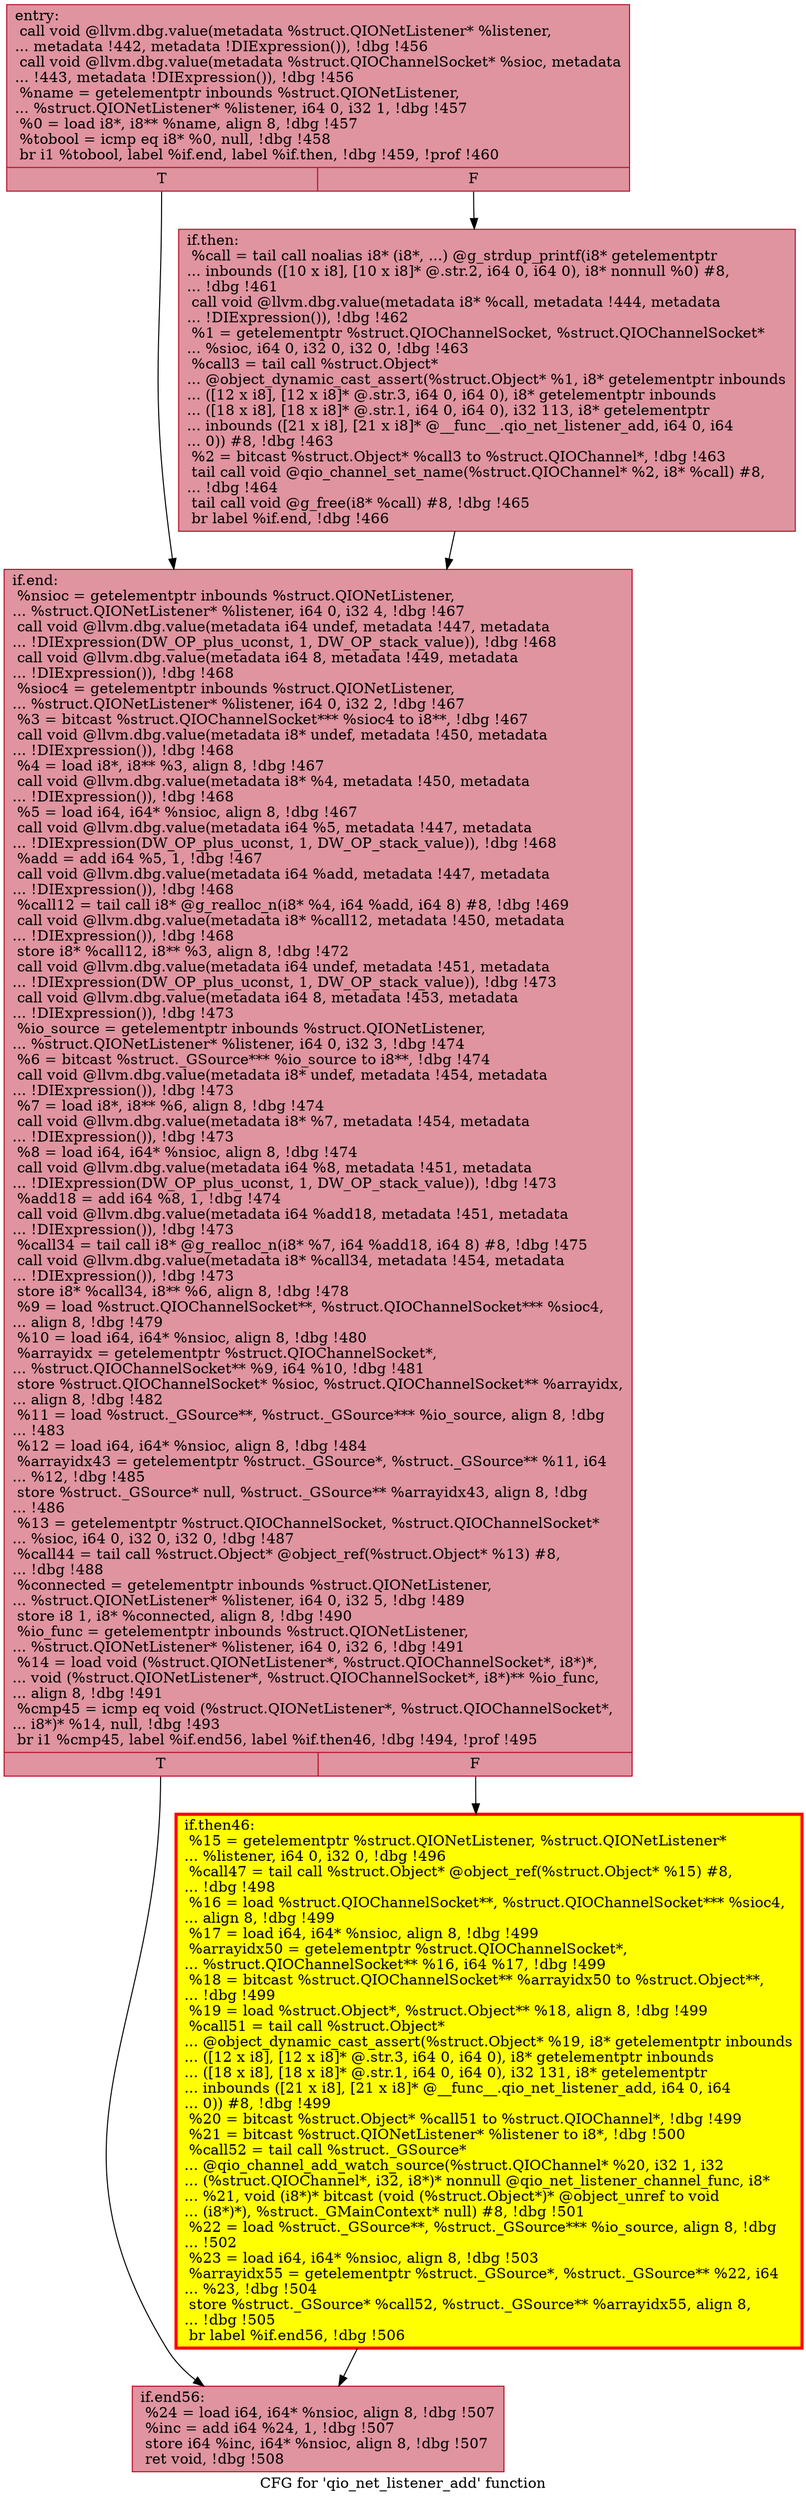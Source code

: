 digraph "CFG for 'qio_net_listener_add' function" {
	label="CFG for 'qio_net_listener_add' function";

	Node0x55d14ec6d160 [shape=record,color="#b70d28ff", style=filled, fillcolor="#b70d2870",label="{entry:\l  call void @llvm.dbg.value(metadata %struct.QIONetListener* %listener,\l... metadata !442, metadata !DIExpression()), !dbg !456\l  call void @llvm.dbg.value(metadata %struct.QIOChannelSocket* %sioc, metadata\l... !443, metadata !DIExpression()), !dbg !456\l  %name = getelementptr inbounds %struct.QIONetListener,\l... %struct.QIONetListener* %listener, i64 0, i32 1, !dbg !457\l  %0 = load i8*, i8** %name, align 8, !dbg !457\l  %tobool = icmp eq i8* %0, null, !dbg !458\l  br i1 %tobool, label %if.end, label %if.then, !dbg !459, !prof !460\l|{<s0>T|<s1>F}}"];
	Node0x55d14ec6d160:s0 -> Node0x55d14ee2e7f0;
	Node0x55d14ec6d160:s1 -> Node0x55d14ee2e7a0;
	Node0x55d14ee2e7a0 [shape=record,color="#b70d28ff", style=filled, fillcolor="#b70d2870",label="{if.then:                                          \l  %call = tail call noalias i8* (i8*, ...) @g_strdup_printf(i8* getelementptr\l... inbounds ([10 x i8], [10 x i8]* @.str.2, i64 0, i64 0), i8* nonnull %0) #8,\l... !dbg !461\l  call void @llvm.dbg.value(metadata i8* %call, metadata !444, metadata\l... !DIExpression()), !dbg !462\l  %1 = getelementptr %struct.QIOChannelSocket, %struct.QIOChannelSocket*\l... %sioc, i64 0, i32 0, i32 0, !dbg !463\l  %call3 = tail call %struct.Object*\l... @object_dynamic_cast_assert(%struct.Object* %1, i8* getelementptr inbounds\l... ([12 x i8], [12 x i8]* @.str.3, i64 0, i64 0), i8* getelementptr inbounds\l... ([18 x i8], [18 x i8]* @.str.1, i64 0, i64 0), i32 113, i8* getelementptr\l... inbounds ([21 x i8], [21 x i8]* @__func__.qio_net_listener_add, i64 0, i64\l... 0)) #8, !dbg !463\l  %2 = bitcast %struct.Object* %call3 to %struct.QIOChannel*, !dbg !463\l  tail call void @qio_channel_set_name(%struct.QIOChannel* %2, i8* %call) #8,\l... !dbg !464\l  tail call void @g_free(i8* %call) #8, !dbg !465\l  br label %if.end, !dbg !466\l}"];
	Node0x55d14ee2e7a0 -> Node0x55d14ee2e7f0;
	Node0x55d14ee2e7f0 [shape=record,color="#b70d28ff", style=filled, fillcolor="#b70d2870",label="{if.end:                                           \l  %nsioc = getelementptr inbounds %struct.QIONetListener,\l... %struct.QIONetListener* %listener, i64 0, i32 4, !dbg !467\l  call void @llvm.dbg.value(metadata i64 undef, metadata !447, metadata\l... !DIExpression(DW_OP_plus_uconst, 1, DW_OP_stack_value)), !dbg !468\l  call void @llvm.dbg.value(metadata i64 8, metadata !449, metadata\l... !DIExpression()), !dbg !468\l  %sioc4 = getelementptr inbounds %struct.QIONetListener,\l... %struct.QIONetListener* %listener, i64 0, i32 2, !dbg !467\l  %3 = bitcast %struct.QIOChannelSocket*** %sioc4 to i8**, !dbg !467\l  call void @llvm.dbg.value(metadata i8* undef, metadata !450, metadata\l... !DIExpression()), !dbg !468\l  %4 = load i8*, i8** %3, align 8, !dbg !467\l  call void @llvm.dbg.value(metadata i8* %4, metadata !450, metadata\l... !DIExpression()), !dbg !468\l  %5 = load i64, i64* %nsioc, align 8, !dbg !467\l  call void @llvm.dbg.value(metadata i64 %5, metadata !447, metadata\l... !DIExpression(DW_OP_plus_uconst, 1, DW_OP_stack_value)), !dbg !468\l  %add = add i64 %5, 1, !dbg !467\l  call void @llvm.dbg.value(metadata i64 %add, metadata !447, metadata\l... !DIExpression()), !dbg !468\l  %call12 = tail call i8* @g_realloc_n(i8* %4, i64 %add, i64 8) #8, !dbg !469\l  call void @llvm.dbg.value(metadata i8* %call12, metadata !450, metadata\l... !DIExpression()), !dbg !468\l  store i8* %call12, i8** %3, align 8, !dbg !472\l  call void @llvm.dbg.value(metadata i64 undef, metadata !451, metadata\l... !DIExpression(DW_OP_plus_uconst, 1, DW_OP_stack_value)), !dbg !473\l  call void @llvm.dbg.value(metadata i64 8, metadata !453, metadata\l... !DIExpression()), !dbg !473\l  %io_source = getelementptr inbounds %struct.QIONetListener,\l... %struct.QIONetListener* %listener, i64 0, i32 3, !dbg !474\l  %6 = bitcast %struct._GSource*** %io_source to i8**, !dbg !474\l  call void @llvm.dbg.value(metadata i8* undef, metadata !454, metadata\l... !DIExpression()), !dbg !473\l  %7 = load i8*, i8** %6, align 8, !dbg !474\l  call void @llvm.dbg.value(metadata i8* %7, metadata !454, metadata\l... !DIExpression()), !dbg !473\l  %8 = load i64, i64* %nsioc, align 8, !dbg !474\l  call void @llvm.dbg.value(metadata i64 %8, metadata !451, metadata\l... !DIExpression(DW_OP_plus_uconst, 1, DW_OP_stack_value)), !dbg !473\l  %add18 = add i64 %8, 1, !dbg !474\l  call void @llvm.dbg.value(metadata i64 %add18, metadata !451, metadata\l... !DIExpression()), !dbg !473\l  %call34 = tail call i8* @g_realloc_n(i8* %7, i64 %add18, i64 8) #8, !dbg !475\l  call void @llvm.dbg.value(metadata i8* %call34, metadata !454, metadata\l... !DIExpression()), !dbg !473\l  store i8* %call34, i8** %6, align 8, !dbg !478\l  %9 = load %struct.QIOChannelSocket**, %struct.QIOChannelSocket*** %sioc4,\l... align 8, !dbg !479\l  %10 = load i64, i64* %nsioc, align 8, !dbg !480\l  %arrayidx = getelementptr %struct.QIOChannelSocket*,\l... %struct.QIOChannelSocket** %9, i64 %10, !dbg !481\l  store %struct.QIOChannelSocket* %sioc, %struct.QIOChannelSocket** %arrayidx,\l... align 8, !dbg !482\l  %11 = load %struct._GSource**, %struct._GSource*** %io_source, align 8, !dbg\l... !483\l  %12 = load i64, i64* %nsioc, align 8, !dbg !484\l  %arrayidx43 = getelementptr %struct._GSource*, %struct._GSource** %11, i64\l... %12, !dbg !485\l  store %struct._GSource* null, %struct._GSource** %arrayidx43, align 8, !dbg\l... !486\l  %13 = getelementptr %struct.QIOChannelSocket, %struct.QIOChannelSocket*\l... %sioc, i64 0, i32 0, i32 0, !dbg !487\l  %call44 = tail call %struct.Object* @object_ref(%struct.Object* %13) #8,\l... !dbg !488\l  %connected = getelementptr inbounds %struct.QIONetListener,\l... %struct.QIONetListener* %listener, i64 0, i32 5, !dbg !489\l  store i8 1, i8* %connected, align 8, !dbg !490\l  %io_func = getelementptr inbounds %struct.QIONetListener,\l... %struct.QIONetListener* %listener, i64 0, i32 6, !dbg !491\l  %14 = load void (%struct.QIONetListener*, %struct.QIOChannelSocket*, i8*)*,\l... void (%struct.QIONetListener*, %struct.QIOChannelSocket*, i8*)** %io_func,\l... align 8, !dbg !491\l  %cmp45 = icmp eq void (%struct.QIONetListener*, %struct.QIOChannelSocket*,\l... i8*)* %14, null, !dbg !493\l  br i1 %cmp45, label %if.end56, label %if.then46, !dbg !494, !prof !495\l|{<s0>T|<s1>F}}"];
	Node0x55d14ee2e7f0:s0 -> Node0x55d14ee3d720;
	Node0x55d14ee2e7f0:s1 -> Node0x55d14ee3d6d0;
	Node0x55d14ee3d6d0 [shape=record,penwidth=3.0, style="filled", color="red", fillcolor="yellow",label="{if.then46:                                        \l  %15 = getelementptr %struct.QIONetListener, %struct.QIONetListener*\l... %listener, i64 0, i32 0, !dbg !496\l  %call47 = tail call %struct.Object* @object_ref(%struct.Object* %15) #8,\l... !dbg !498\l  %16 = load %struct.QIOChannelSocket**, %struct.QIOChannelSocket*** %sioc4,\l... align 8, !dbg !499\l  %17 = load i64, i64* %nsioc, align 8, !dbg !499\l  %arrayidx50 = getelementptr %struct.QIOChannelSocket*,\l... %struct.QIOChannelSocket** %16, i64 %17, !dbg !499\l  %18 = bitcast %struct.QIOChannelSocket** %arrayidx50 to %struct.Object**,\l... !dbg !499\l  %19 = load %struct.Object*, %struct.Object** %18, align 8, !dbg !499\l  %call51 = tail call %struct.Object*\l... @object_dynamic_cast_assert(%struct.Object* %19, i8* getelementptr inbounds\l... ([12 x i8], [12 x i8]* @.str.3, i64 0, i64 0), i8* getelementptr inbounds\l... ([18 x i8], [18 x i8]* @.str.1, i64 0, i64 0), i32 131, i8* getelementptr\l... inbounds ([21 x i8], [21 x i8]* @__func__.qio_net_listener_add, i64 0, i64\l... 0)) #8, !dbg !499\l  %20 = bitcast %struct.Object* %call51 to %struct.QIOChannel*, !dbg !499\l  %21 = bitcast %struct.QIONetListener* %listener to i8*, !dbg !500\l  %call52 = tail call %struct._GSource*\l... @qio_channel_add_watch_source(%struct.QIOChannel* %20, i32 1, i32\l... (%struct.QIOChannel*, i32, i8*)* nonnull @qio_net_listener_channel_func, i8*\l... %21, void (i8*)* bitcast (void (%struct.Object*)* @object_unref to void\l... (i8*)*), %struct._GMainContext* null) #8, !dbg !501\l  %22 = load %struct._GSource**, %struct._GSource*** %io_source, align 8, !dbg\l... !502\l  %23 = load i64, i64* %nsioc, align 8, !dbg !503\l  %arrayidx55 = getelementptr %struct._GSource*, %struct._GSource** %22, i64\l... %23, !dbg !504\l  store %struct._GSource* %call52, %struct._GSource** %arrayidx55, align 8,\l... !dbg !505\l  br label %if.end56, !dbg !506\l}"];
	Node0x55d14ee3d6d0 -> Node0x55d14ee3d720;
	Node0x55d14ee3d720 [shape=record,color="#b70d28ff", style=filled, fillcolor="#b70d2870",label="{if.end56:                                         \l  %24 = load i64, i64* %nsioc, align 8, !dbg !507\l  %inc = add i64 %24, 1, !dbg !507\l  store i64 %inc, i64* %nsioc, align 8, !dbg !507\l  ret void, !dbg !508\l}"];
}
